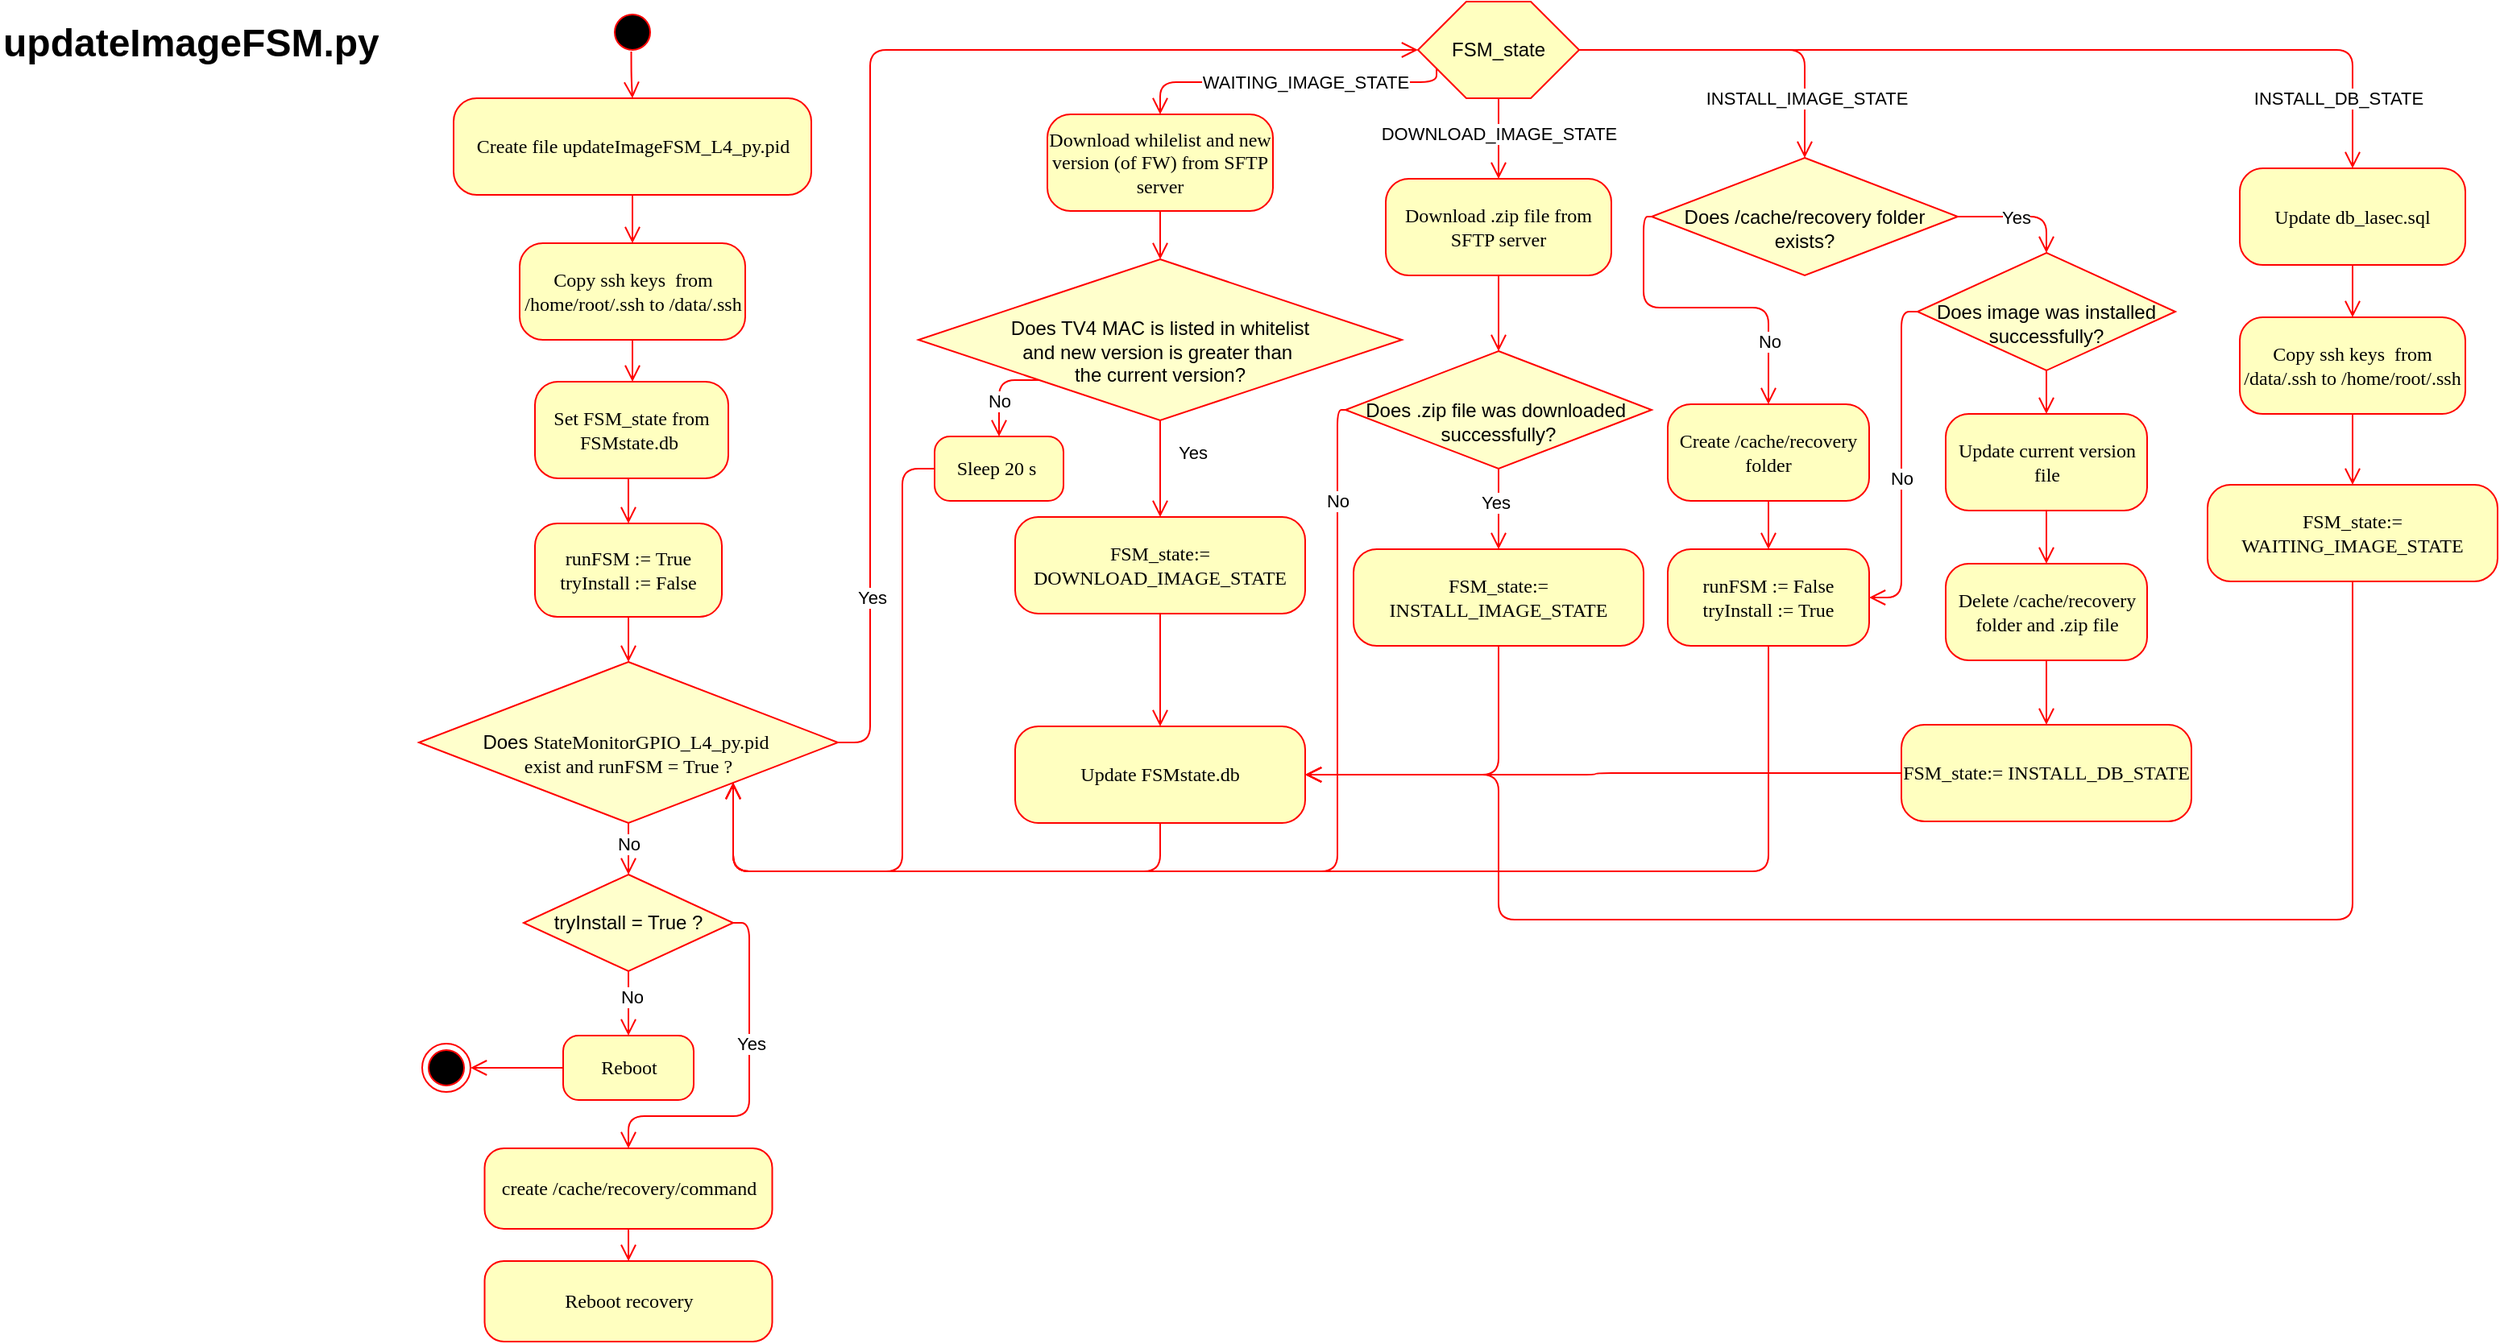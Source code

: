 <mxfile version="24.7.5">
  <diagram name="Page-1" id="58cdce13-f638-feb5-8d6f-7d28b1aa9fa0">
    <mxGraphModel dx="1613" dy="776" grid="1" gridSize="10" guides="1" tooltips="1" connect="1" arrows="1" fold="1" page="1" pageScale="1" pageWidth="1100" pageHeight="850" background="none" math="0" shadow="0">
      <root>
        <mxCell id="0" />
        <mxCell id="1" parent="0" />
        <mxCell id="382b91b5511bd0f7-1" value="" style="ellipse;html=1;shape=startState;fillColor=#000000;strokeColor=#ff0000;rounded=1;shadow=0;comic=0;labelBackgroundColor=none;fontFamily=Verdana;fontSize=12;fontColor=#000000;align=center;direction=south;" parent="1" vertex="1">
          <mxGeometry x="587.5" y="4" width="30" height="30" as="geometry" />
        </mxCell>
        <mxCell id="382b91b5511bd0f7-6" value="Set FSM_state from FSMstate.db&amp;nbsp;" style="rounded=1;whiteSpace=wrap;html=1;arcSize=24;fillColor=#ffffc0;strokeColor=#FF0000;shadow=0;comic=0;labelBackgroundColor=none;fontFamily=Verdana;fontSize=12;fontColor=#000000;align=center;" parent="1" vertex="1">
          <mxGeometry x="542" y="236" width="120" height="60" as="geometry" />
        </mxCell>
        <mxCell id="-b5_aeEiTCpsvocbng9k-2" value="Create file updateImageFSM_L4_py.pid" style="rounded=1;whiteSpace=wrap;html=1;arcSize=24;fillColor=#ffffc0;strokeColor=#ff0000;shadow=0;comic=0;labelBackgroundColor=none;fontFamily=Verdana;fontSize=12;fontColor=#000000;align=center;" parent="1" vertex="1">
          <mxGeometry x="491.5" y="60" width="222" height="60" as="geometry" />
        </mxCell>
        <mxCell id="-b5_aeEiTCpsvocbng9k-25" value="&lt;h1 style=&quot;margin-top: 0px;&quot;&gt;updateImageFSM.py&lt;/h1&gt;" style="text;html=1;whiteSpace=wrap;overflow=hidden;rounded=0;" parent="1" vertex="1">
          <mxGeometry x="210" y="5" width="320" height="50" as="geometry" />
        </mxCell>
        <mxCell id="FOoScroTNqUPBx7kzsJf-8" style="edgeStyle=orthogonalEdgeStyle;html=1;labelBackgroundColor=none;endArrow=open;endSize=8;strokeColor=#ff0000;fontFamily=Verdana;fontSize=12;align=left;exitX=0.902;exitY=0.525;exitDx=0;exitDy=0;entryX=0.5;entryY=0;entryDx=0;entryDy=0;exitPerimeter=0;" parent="1" source="382b91b5511bd0f7-1" target="-b5_aeEiTCpsvocbng9k-2" edge="1">
          <mxGeometry relative="1" as="geometry">
            <mxPoint x="600.39" y="80" as="sourcePoint" />
            <mxPoint x="600.39" y="118" as="targetPoint" />
          </mxGeometry>
        </mxCell>
        <mxCell id="FOoScroTNqUPBx7kzsJf-9" style="edgeStyle=orthogonalEdgeStyle;html=1;labelBackgroundColor=none;endArrow=open;endSize=8;strokeColor=#ff0000;fontFamily=Verdana;fontSize=12;align=left;exitX=0.5;exitY=1;exitDx=0;exitDy=0;entryX=0.5;entryY=0;entryDx=0;entryDy=0;" parent="1" source="-b5_aeEiTCpsvocbng9k-2" target="k05W9ixqoanyG6ng3Q2M-1" edge="1">
          <mxGeometry relative="1" as="geometry">
            <mxPoint x="667.5" y="207" as="sourcePoint" />
            <mxPoint x="667.5" y="245" as="targetPoint" />
          </mxGeometry>
        </mxCell>
        <mxCell id="FOoScroTNqUPBx7kzsJf-10" value="runFSM := True&lt;div&gt;tryInstall := False&lt;/div&gt;" style="rounded=1;whiteSpace=wrap;html=1;arcSize=24;fillColor=#ffffc0;strokeColor=#FF0000;shadow=0;comic=0;labelBackgroundColor=none;fontFamily=Verdana;fontSize=12;fontColor=#000000;align=center;" parent="1" vertex="1">
          <mxGeometry x="542" y="324" width="116" height="58" as="geometry" />
        </mxCell>
        <mxCell id="FOoScroTNqUPBx7kzsJf-12" style="edgeStyle=orthogonalEdgeStyle;html=1;labelBackgroundColor=none;endArrow=open;endSize=8;strokeColor=#ff0000;fontFamily=Verdana;fontSize=12;align=left;exitX=0.483;exitY=0.996;exitDx=0;exitDy=0;entryX=0.5;entryY=0;entryDx=0;entryDy=0;exitPerimeter=0;" parent="1" source="382b91b5511bd0f7-6" target="FOoScroTNqUPBx7kzsJf-10" edge="1">
          <mxGeometry relative="1" as="geometry">
            <mxPoint x="599.86" y="290" as="sourcePoint" />
            <mxPoint x="599.86" y="330" as="targetPoint" />
          </mxGeometry>
        </mxCell>
        <mxCell id="FOoScroTNqUPBx7kzsJf-13" style="edgeStyle=orthogonalEdgeStyle;html=1;labelBackgroundColor=none;endArrow=open;endSize=8;strokeColor=#ff0000;fontFamily=Verdana;fontSize=12;align=left;exitX=0.5;exitY=1;exitDx=0;exitDy=0;entryX=0.5;entryY=0;entryDx=0;entryDy=0;" parent="1" source="FOoScroTNqUPBx7kzsJf-10" target="xVoSL4J0iVpVSj-Oj8Kf-3" edge="1">
          <mxGeometry relative="1" as="geometry">
            <mxPoint x="599" y="400" as="sourcePoint" />
            <mxPoint x="600" y="430" as="targetPoint" />
          </mxGeometry>
        </mxCell>
        <mxCell id="xVoSL4J0iVpVSj-Oj8Kf-3" value="&lt;div&gt;&lt;br&gt;&lt;/div&gt;Does&amp;nbsp;&lt;span style=&quot;font-family: Verdana;&quot;&gt;StateMonitorGPIO_L4_py.pid&lt;/span&gt;&lt;span style=&quot;font-family: Verdana;&quot;&gt;&amp;nbsp;&lt;/span&gt;&lt;div&gt;&lt;span style=&quot;font-family: Verdana;&quot;&gt;exist and runFSM = True ?&lt;/span&gt;&lt;/div&gt;" style="rhombus;whiteSpace=wrap;html=1;fillColor=#FFFFCC;strokeColor=#FF0000;" parent="1" vertex="1">
          <mxGeometry x="470" y="410" width="260" height="100" as="geometry" />
        </mxCell>
        <mxCell id="xVoSL4J0iVpVSj-Oj8Kf-5" style="edgeStyle=orthogonalEdgeStyle;html=1;labelBackgroundColor=none;endArrow=open;endSize=8;strokeColor=#ff0000;fontFamily=Verdana;fontSize=12;align=left;exitX=0.5;exitY=1;exitDx=0;exitDy=0;entryX=0.5;entryY=0;entryDx=0;entryDy=0;" parent="1" source="xVoSL4J0iVpVSj-Oj8Kf-3" target="xVoSL4J0iVpVSj-Oj8Kf-7" edge="1">
          <mxGeometry relative="1" as="geometry">
            <mxPoint x="599.58" y="560" as="sourcePoint" />
            <mxPoint x="600" y="590" as="targetPoint" />
          </mxGeometry>
        </mxCell>
        <mxCell id="xVoSL4J0iVpVSj-Oj8Kf-6" value="No" style="edgeLabel;html=1;align=center;verticalAlign=middle;resizable=0;points=[];" parent="xVoSL4J0iVpVSj-Oj8Kf-5" vertex="1" connectable="0">
          <mxGeometry x="-0.211" y="2" relative="1" as="geometry">
            <mxPoint x="-2" as="offset" />
          </mxGeometry>
        </mxCell>
        <mxCell id="xVoSL4J0iVpVSj-Oj8Kf-7" value="tryInstall = True ?" style="rhombus;whiteSpace=wrap;html=1;fillColor=#FFFFCC;strokeColor=#FF0000;" parent="1" vertex="1">
          <mxGeometry x="535" y="542" width="130" height="60" as="geometry" />
        </mxCell>
        <mxCell id="xVoSL4J0iVpVSj-Oj8Kf-8" style="edgeStyle=orthogonalEdgeStyle;html=1;labelBackgroundColor=none;endArrow=open;endSize=8;strokeColor=#ff0000;fontFamily=Verdana;fontSize=12;align=left;exitX=0.5;exitY=1;exitDx=0;exitDy=0;entryX=0.5;entryY=0;entryDx=0;entryDy=0;" parent="1" source="xVoSL4J0iVpVSj-Oj8Kf-7" target="xVoSL4J0iVpVSj-Oj8Kf-10" edge="1">
          <mxGeometry relative="1" as="geometry">
            <mxPoint x="599.66" y="622" as="sourcePoint" />
            <mxPoint x="600" y="642" as="targetPoint" />
          </mxGeometry>
        </mxCell>
        <mxCell id="xVoSL4J0iVpVSj-Oj8Kf-9" value="No" style="edgeLabel;html=1;align=center;verticalAlign=middle;resizable=0;points=[];" parent="xVoSL4J0iVpVSj-Oj8Kf-8" vertex="1" connectable="0">
          <mxGeometry x="-0.211" y="2" relative="1" as="geometry">
            <mxPoint as="offset" />
          </mxGeometry>
        </mxCell>
        <mxCell id="xVoSL4J0iVpVSj-Oj8Kf-10" value="Reboot" style="rounded=1;whiteSpace=wrap;html=1;arcSize=24;fillColor=#ffffc0;strokeColor=#FF0000;shadow=0;comic=0;labelBackgroundColor=none;fontFamily=Verdana;fontSize=12;fontColor=#000000;align=center;" parent="1" vertex="1">
          <mxGeometry x="559.5" y="642" width="81" height="40" as="geometry" />
        </mxCell>
        <mxCell id="xVoSL4J0iVpVSj-Oj8Kf-11" value="" style="ellipse;html=1;shape=endState;fillColor=#000000;strokeColor=#ff0000;rounded=1;shadow=0;comic=0;labelBackgroundColor=none;fontFamily=Verdana;fontSize=12;fontColor=#000000;align=center;" parent="1" vertex="1">
          <mxGeometry x="472" y="647" width="30" height="30" as="geometry" />
        </mxCell>
        <mxCell id="xVoSL4J0iVpVSj-Oj8Kf-13" style="edgeStyle=orthogonalEdgeStyle;html=1;labelBackgroundColor=none;endArrow=open;endSize=8;strokeColor=#ff0000;fontFamily=Verdana;fontSize=12;align=left;exitX=0;exitY=0.5;exitDx=0;exitDy=0;entryX=1;entryY=0.5;entryDx=0;entryDy=0;" parent="1" source="xVoSL4J0iVpVSj-Oj8Kf-10" target="xVoSL4J0iVpVSj-Oj8Kf-11" edge="1">
          <mxGeometry relative="1" as="geometry">
            <mxPoint x="630" y="632" as="sourcePoint" />
            <mxPoint x="630" y="672" as="targetPoint" />
          </mxGeometry>
        </mxCell>
        <mxCell id="xVoSL4J0iVpVSj-Oj8Kf-15" value="create /cache/recovery/command" style="rounded=1;whiteSpace=wrap;html=1;arcSize=24;fillColor=#ffffc0;strokeColor=#FF0000;shadow=0;comic=0;labelBackgroundColor=none;fontFamily=Verdana;fontSize=12;fontColor=#000000;align=center;" parent="1" vertex="1">
          <mxGeometry x="510.75" y="712" width="178.5" height="50" as="geometry" />
        </mxCell>
        <mxCell id="xVoSL4J0iVpVSj-Oj8Kf-16" value="Reboot recovery" style="rounded=1;whiteSpace=wrap;html=1;arcSize=24;fillColor=#ffffc0;strokeColor=#FF0000;shadow=0;comic=0;labelBackgroundColor=none;fontFamily=Verdana;fontSize=12;fontColor=#000000;align=center;" parent="1" vertex="1">
          <mxGeometry x="510.75" y="782" width="178.5" height="50" as="geometry" />
        </mxCell>
        <mxCell id="xVoSL4J0iVpVSj-Oj8Kf-17" style="edgeStyle=orthogonalEdgeStyle;html=1;labelBackgroundColor=none;endArrow=open;endSize=8;strokeColor=#ff0000;fontFamily=Verdana;fontSize=12;align=left;exitX=1;exitY=0.5;exitDx=0;exitDy=0;entryX=0.5;entryY=0;entryDx=0;entryDy=0;" parent="1" source="xVoSL4J0iVpVSj-Oj8Kf-7" target="xVoSL4J0iVpVSj-Oj8Kf-15" edge="1">
          <mxGeometry relative="1" as="geometry">
            <mxPoint x="700" y="602" as="sourcePoint" />
            <mxPoint x="700" y="642" as="targetPoint" />
            <Array as="points">
              <mxPoint x="675" y="572" />
              <mxPoint x="675" y="692" />
              <mxPoint x="600" y="692" />
              <mxPoint x="600" y="712" />
            </Array>
          </mxGeometry>
        </mxCell>
        <mxCell id="xVoSL4J0iVpVSj-Oj8Kf-19" value="Yes" style="edgeLabel;html=1;align=center;verticalAlign=middle;resizable=0;points=[];" parent="xVoSL4J0iVpVSj-Oj8Kf-17" vertex="1" connectable="0">
          <mxGeometry x="0.288" y="1" relative="1" as="geometry">
            <mxPoint x="16" y="-46" as="offset" />
          </mxGeometry>
        </mxCell>
        <mxCell id="xVoSL4J0iVpVSj-Oj8Kf-20" style="edgeStyle=orthogonalEdgeStyle;html=1;labelBackgroundColor=none;endArrow=open;endSize=8;strokeColor=#ff0000;fontFamily=Verdana;fontSize=12;align=left;exitX=0.5;exitY=1;exitDx=0;exitDy=0;" parent="1" source="xVoSL4J0iVpVSj-Oj8Kf-15" target="xVoSL4J0iVpVSj-Oj8Kf-16" edge="1">
          <mxGeometry relative="1" as="geometry">
            <mxPoint x="790" y="622" as="sourcePoint" />
            <mxPoint x="790" y="662" as="targetPoint" />
          </mxGeometry>
        </mxCell>
        <mxCell id="xVoSL4J0iVpVSj-Oj8Kf-24" style="edgeStyle=orthogonalEdgeStyle;html=1;labelBackgroundColor=none;endArrow=open;endSize=8;strokeColor=#ff0000;fontFamily=Verdana;fontSize=12;align=left;exitX=1;exitY=0.5;exitDx=0;exitDy=0;entryX=0;entryY=0.5;entryDx=0;entryDy=0;" parent="1" source="xVoSL4J0iVpVSj-Oj8Kf-3" target="xVoSL4J0iVpVSj-Oj8Kf-22" edge="1">
          <mxGeometry relative="1" as="geometry">
            <mxPoint x="930" y="360" as="sourcePoint" />
            <mxPoint x="930" y="400" as="targetPoint" />
            <Array as="points">
              <mxPoint x="750" y="460" />
              <mxPoint x="750" y="30" />
            </Array>
          </mxGeometry>
        </mxCell>
        <mxCell id="xVoSL4J0iVpVSj-Oj8Kf-25" value="Yes" style="edgeLabel;html=1;align=center;verticalAlign=middle;resizable=0;points=[];" parent="xVoSL4J0iVpVSj-Oj8Kf-24" vertex="1" connectable="0">
          <mxGeometry x="-0.724" y="-1" relative="1" as="geometry">
            <mxPoint y="-1" as="offset" />
          </mxGeometry>
        </mxCell>
        <mxCell id="xVoSL4J0iVpVSj-Oj8Kf-27" value="" style="group" parent="1" vertex="1" connectable="0">
          <mxGeometry x="1090" width="100" height="60" as="geometry" />
        </mxCell>
        <mxCell id="xVoSL4J0iVpVSj-Oj8Kf-22" value="" style="verticalLabelPosition=bottom;verticalAlign=top;html=1;shape=hexagon;perimeter=hexagonPerimeter2;arcSize=6;size=0.3;fillColor=#FFFFC0;strokeColor=#FF0000;" parent="xVoSL4J0iVpVSj-Oj8Kf-27" vertex="1">
          <mxGeometry width="100" height="60" as="geometry" />
        </mxCell>
        <mxCell id="xVoSL4J0iVpVSj-Oj8Kf-26" value="FSM_state" style="text;html=1;align=center;verticalAlign=middle;whiteSpace=wrap;rounded=0;" parent="xVoSL4J0iVpVSj-Oj8Kf-27" vertex="1">
          <mxGeometry x="20" y="15" width="60" height="30" as="geometry" />
        </mxCell>
        <mxCell id="xVoSL4J0iVpVSj-Oj8Kf-28" value="&lt;div&gt;&lt;br&gt;&lt;/div&gt;&lt;div&gt;Does TV4 MAC is listed in whitelist&lt;/div&gt;&lt;div&gt;and new version is greater than&amp;nbsp;&lt;/div&gt;&lt;div&gt;the current version?&lt;/div&gt;" style="rhombus;whiteSpace=wrap;html=1;fillColor=#FFFFCC;strokeColor=#FF0000;" parent="1" vertex="1">
          <mxGeometry x="780" y="160" width="300" height="100" as="geometry" />
        </mxCell>
        <mxCell id="xVoSL4J0iVpVSj-Oj8Kf-29" value="Download whilelist and new version (of FW) from SFTP server" style="rounded=1;whiteSpace=wrap;html=1;arcSize=24;fillColor=#ffffc0;strokeColor=#FF0000;shadow=0;comic=0;labelBackgroundColor=none;fontFamily=Verdana;fontSize=12;fontColor=#000000;align=center;" parent="1" vertex="1">
          <mxGeometry x="860" y="70" width="140" height="60" as="geometry" />
        </mxCell>
        <mxCell id="xVoSL4J0iVpVSj-Oj8Kf-30" style="edgeStyle=orthogonalEdgeStyle;html=1;labelBackgroundColor=none;endArrow=open;endSize=8;strokeColor=#ff0000;fontFamily=Verdana;fontSize=12;align=left;exitX=0;exitY=0.75;exitDx=0;exitDy=0;entryX=0.5;entryY=0;entryDx=0;entryDy=0;" parent="1" source="xVoSL4J0iVpVSj-Oj8Kf-22" target="xVoSL4J0iVpVSj-Oj8Kf-29" edge="1">
          <mxGeometry relative="1" as="geometry">
            <mxPoint x="1160" y="500" as="sourcePoint" />
            <mxPoint x="1520" y="70" as="targetPoint" />
            <Array as="points">
              <mxPoint x="1102" y="50" />
              <mxPoint x="930" y="50" />
            </Array>
          </mxGeometry>
        </mxCell>
        <mxCell id="xVoSL4J0iVpVSj-Oj8Kf-31" value="WAITING_IMAGE_STATE" style="edgeLabel;html=1;align=center;verticalAlign=middle;resizable=0;points=[];" parent="xVoSL4J0iVpVSj-Oj8Kf-30" vertex="1" connectable="0">
          <mxGeometry x="-0.724" y="-1" relative="1" as="geometry">
            <mxPoint x="-63" y="1" as="offset" />
          </mxGeometry>
        </mxCell>
        <mxCell id="xVoSL4J0iVpVSj-Oj8Kf-32" style="edgeStyle=orthogonalEdgeStyle;html=1;labelBackgroundColor=none;endArrow=open;endSize=8;strokeColor=#ff0000;fontFamily=Verdana;fontSize=12;align=left;exitX=0.5;exitY=1;exitDx=0;exitDy=0;entryX=0.5;entryY=0;entryDx=0;entryDy=0;" parent="1" source="xVoSL4J0iVpVSj-Oj8Kf-29" target="xVoSL4J0iVpVSj-Oj8Kf-28" edge="1">
          <mxGeometry relative="1" as="geometry">
            <mxPoint x="1226" y="300" as="sourcePoint" />
            <mxPoint x="1054" y="328" as="targetPoint" />
            <Array as="points">
              <mxPoint x="930" y="140" />
              <mxPoint x="930" y="140" />
            </Array>
          </mxGeometry>
        </mxCell>
        <mxCell id="xVoSL4J0iVpVSj-Oj8Kf-34" value="Sleep 20 s&amp;nbsp;" style="rounded=1;whiteSpace=wrap;html=1;arcSize=24;fillColor=#ffffc0;strokeColor=#FF0000;shadow=0;comic=0;labelBackgroundColor=none;fontFamily=Verdana;fontSize=12;fontColor=#000000;align=center;" parent="1" vertex="1">
          <mxGeometry x="790" y="270" width="80" height="40" as="geometry" />
        </mxCell>
        <mxCell id="xVoSL4J0iVpVSj-Oj8Kf-35" style="edgeStyle=orthogonalEdgeStyle;html=1;labelBackgroundColor=none;endArrow=open;endSize=8;strokeColor=#ff0000;fontFamily=Verdana;fontSize=12;align=left;exitX=0;exitY=1;exitDx=0;exitDy=0;entryX=0.5;entryY=0;entryDx=0;entryDy=0;" parent="1" source="xVoSL4J0iVpVSj-Oj8Kf-28" target="xVoSL4J0iVpVSj-Oj8Kf-34" edge="1">
          <mxGeometry relative="1" as="geometry">
            <mxPoint x="1040" y="160" as="sourcePoint" />
            <mxPoint x="1040" y="190" as="targetPoint" />
            <Array as="points">
              <mxPoint x="830" y="235" />
            </Array>
          </mxGeometry>
        </mxCell>
        <mxCell id="xVoSL4J0iVpVSj-Oj8Kf-36" value="No" style="edgeLabel;html=1;align=center;verticalAlign=middle;resizable=0;points=[];" parent="xVoSL4J0iVpVSj-Oj8Kf-35" vertex="1" connectable="0">
          <mxGeometry x="0.094" y="2" relative="1" as="geometry">
            <mxPoint x="-2" y="5" as="offset" />
          </mxGeometry>
        </mxCell>
        <mxCell id="xVoSL4J0iVpVSj-Oj8Kf-38" style="edgeStyle=orthogonalEdgeStyle;html=1;labelBackgroundColor=none;endArrow=open;endSize=8;strokeColor=#ff0000;fontFamily=Verdana;fontSize=12;align=left;exitX=0;exitY=0.5;exitDx=0;exitDy=0;entryX=1;entryY=1;entryDx=0;entryDy=0;" parent="1" source="xVoSL4J0iVpVSj-Oj8Kf-34" target="xVoSL4J0iVpVSj-Oj8Kf-3" edge="1">
          <mxGeometry relative="1" as="geometry">
            <mxPoint x="890" y="350" as="sourcePoint" />
            <mxPoint x="890" y="385" as="targetPoint" />
            <Array as="points">
              <mxPoint x="770" y="290" />
              <mxPoint x="770" y="540" />
              <mxPoint x="665" y="540" />
            </Array>
          </mxGeometry>
        </mxCell>
        <mxCell id="xVoSL4J0iVpVSj-Oj8Kf-39" value="FSM_state:= DOWNLOAD_IMAGE_STATE" style="rounded=1;whiteSpace=wrap;html=1;arcSize=24;fillColor=#ffffc0;strokeColor=#FF0000;shadow=0;comic=0;labelBackgroundColor=none;fontFamily=Verdana;fontSize=12;fontColor=#000000;align=center;" parent="1" vertex="1">
          <mxGeometry x="840" y="320" width="180" height="60" as="geometry" />
        </mxCell>
        <mxCell id="xVoSL4J0iVpVSj-Oj8Kf-40" style="edgeStyle=orthogonalEdgeStyle;html=1;labelBackgroundColor=none;endArrow=open;endSize=8;strokeColor=#ff0000;fontFamily=Verdana;fontSize=12;align=left;exitX=0.5;exitY=1;exitDx=0;exitDy=0;entryX=0.5;entryY=0;entryDx=0;entryDy=0;" parent="1" source="xVoSL4J0iVpVSj-Oj8Kf-28" target="xVoSL4J0iVpVSj-Oj8Kf-39" edge="1">
          <mxGeometry relative="1" as="geometry">
            <mxPoint x="929.58" y="270" as="sourcePoint" />
            <mxPoint x="929.58" y="300" as="targetPoint" />
            <Array as="points" />
          </mxGeometry>
        </mxCell>
        <mxCell id="11z5Jsatamx_tudDPMnD-1" value="Yes" style="edgeLabel;html=1;align=center;verticalAlign=middle;resizable=0;points=[];" parent="xVoSL4J0iVpVSj-Oj8Kf-40" vertex="1" connectable="0">
          <mxGeometry x="-0.167" y="-1" relative="1" as="geometry">
            <mxPoint x="21" y="-5" as="offset" />
          </mxGeometry>
        </mxCell>
        <mxCell id="xVoSL4J0iVpVSj-Oj8Kf-41" value="Update FSMstate.db" style="rounded=1;whiteSpace=wrap;html=1;arcSize=24;fillColor=#ffffc0;strokeColor=#FF0000;shadow=0;comic=0;labelBackgroundColor=none;fontFamily=Verdana;fontSize=12;fontColor=#000000;align=center;" parent="1" vertex="1">
          <mxGeometry x="840" y="450" width="180" height="60" as="geometry" />
        </mxCell>
        <mxCell id="xVoSL4J0iVpVSj-Oj8Kf-42" style="edgeStyle=orthogonalEdgeStyle;html=1;labelBackgroundColor=none;endArrow=open;endSize=8;strokeColor=#ff0000;fontFamily=Verdana;fontSize=12;align=left;exitX=0.5;exitY=1;exitDx=0;exitDy=0;entryX=0.5;entryY=0;entryDx=0;entryDy=0;" parent="1" source="xVoSL4J0iVpVSj-Oj8Kf-39" target="xVoSL4J0iVpVSj-Oj8Kf-41" edge="1">
          <mxGeometry relative="1" as="geometry">
            <mxPoint x="1020" y="360" as="sourcePoint" />
            <mxPoint x="1020" y="420" as="targetPoint" />
            <Array as="points" />
          </mxGeometry>
        </mxCell>
        <mxCell id="xVoSL4J0iVpVSj-Oj8Kf-44" style="edgeStyle=orthogonalEdgeStyle;html=1;labelBackgroundColor=none;endArrow=open;endSize=8;strokeColor=#ff0000;fontFamily=Verdana;fontSize=12;align=left;exitX=0.5;exitY=1;exitDx=0;exitDy=0;entryX=1;entryY=1;entryDx=0;entryDy=0;" parent="1" source="xVoSL4J0iVpVSj-Oj8Kf-41" target="xVoSL4J0iVpVSj-Oj8Kf-3" edge="1">
          <mxGeometry relative="1" as="geometry">
            <mxPoint x="1045" y="490" as="sourcePoint" />
            <mxPoint x="920" y="685" as="targetPoint" />
            <Array as="points">
              <mxPoint x="930" y="540" />
              <mxPoint x="665" y="540" />
            </Array>
          </mxGeometry>
        </mxCell>
        <mxCell id="xVoSL4J0iVpVSj-Oj8Kf-45" value="Download .zip file from SFTP server" style="rounded=1;whiteSpace=wrap;html=1;arcSize=24;fillColor=#ffffc0;strokeColor=#FF0000;shadow=0;comic=0;labelBackgroundColor=none;fontFamily=Verdana;fontSize=12;fontColor=#000000;align=center;" parent="1" vertex="1">
          <mxGeometry x="1070" y="110" width="140" height="60" as="geometry" />
        </mxCell>
        <mxCell id="xVoSL4J0iVpVSj-Oj8Kf-46" style="edgeStyle=orthogonalEdgeStyle;html=1;labelBackgroundColor=none;endArrow=open;endSize=8;strokeColor=#ff0000;fontFamily=Verdana;fontSize=12;align=left;exitX=0.5;exitY=1;exitDx=0;exitDy=0;entryX=0.5;entryY=0;entryDx=0;entryDy=0;" parent="1" source="xVoSL4J0iVpVSj-Oj8Kf-22" target="xVoSL4J0iVpVSj-Oj8Kf-45" edge="1">
          <mxGeometry relative="1" as="geometry">
            <mxPoint x="1070" y="150" as="sourcePoint" />
            <mxPoint x="1070" y="180" as="targetPoint" />
            <Array as="points">
              <mxPoint x="1140" y="70" />
              <mxPoint x="1140" y="70" />
            </Array>
          </mxGeometry>
        </mxCell>
        <mxCell id="xVoSL4J0iVpVSj-Oj8Kf-51" value="&lt;span style=&quot;color: rgba(0, 0, 0, 0); font-family: monospace; font-size: 0px; text-align: start; background-color: rgb(236, 236, 236);&quot;&gt;%3CmxGraphModel%3E%3Croot%3E%3CmxCell%20id%3D%220%22%2F%3E%3CmxCell%20id%3D%221%22%20parent%3D%220%22%2F%3E%3CmxCell%20id%3D%222%22%20value%3D%22WAITING_IMAGE_STATE%22%20style%3D%22edgeLabel%3Bhtml%3D1%3Balign%3Dcenter%3BverticalAlign%3Dmiddle%3Bresizable%3D0%3Bpoints%3D%5B%5D%3B%22%20vertex%3D%221%22%20connectable%3D%220%22%20parent%3D%221%22%3E%3CmxGeometry%20x%3D%22578.962%22%20y%3D%2250%22%20as%3D%22geometry%22%2F%3E%3C%2FmxCell%3E%3C%2Froot%3E%3C%2FmxGraphModel%3E&lt;/span&gt;" style="edgeLabel;html=1;align=center;verticalAlign=middle;resizable=0;points=[];" parent="xVoSL4J0iVpVSj-Oj8Kf-46" vertex="1" connectable="0">
          <mxGeometry x="-0.236" y="2" relative="1" as="geometry">
            <mxPoint as="offset" />
          </mxGeometry>
        </mxCell>
        <mxCell id="xVoSL4J0iVpVSj-Oj8Kf-52" value="DOWNLOAD_IMAGE_STATE" style="edgeLabel;html=1;align=center;verticalAlign=middle;resizable=0;points=[];" parent="xVoSL4J0iVpVSj-Oj8Kf-46" vertex="1" connectable="0">
          <mxGeometry x="-0.116" relative="1" as="geometry">
            <mxPoint as="offset" />
          </mxGeometry>
        </mxCell>
        <mxCell id="xVoSL4J0iVpVSj-Oj8Kf-47" value="FSM_state:= INSTALL_IMAGE_STATE" style="rounded=1;whiteSpace=wrap;html=1;arcSize=24;fillColor=#ffffc0;strokeColor=#FF0000;shadow=0;comic=0;labelBackgroundColor=none;fontFamily=Verdana;fontSize=12;fontColor=#000000;align=center;" parent="1" vertex="1">
          <mxGeometry x="1050" y="340" width="180" height="60" as="geometry" />
        </mxCell>
        <mxCell id="xVoSL4J0iVpVSj-Oj8Kf-48" value="&lt;div&gt;&lt;br&gt;&lt;/div&gt;&lt;div&gt;Does .zip file was downloaded&amp;nbsp;&lt;/div&gt;&lt;div&gt;successfully&lt;span style=&quot;background-color: transparent; color: light-dark(rgb(0, 0, 0), rgb(255, 255, 255));&quot;&gt;?&lt;/span&gt;&lt;/div&gt;" style="rhombus;whiteSpace=wrap;html=1;fillColor=#FFFFCC;strokeColor=#FF0000;" parent="1" vertex="1">
          <mxGeometry x="1045" y="217" width="190" height="73" as="geometry" />
        </mxCell>
        <mxCell id="xVoSL4J0iVpVSj-Oj8Kf-49" style="edgeStyle=orthogonalEdgeStyle;html=1;labelBackgroundColor=none;endArrow=open;endSize=8;strokeColor=#ff0000;fontFamily=Verdana;fontSize=12;align=left;entryX=0.5;entryY=0;entryDx=0;entryDy=0;exitX=0.5;exitY=1;exitDx=0;exitDy=0;" parent="1" source="xVoSL4J0iVpVSj-Oj8Kf-45" target="xVoSL4J0iVpVSj-Oj8Kf-48" edge="1">
          <mxGeometry relative="1" as="geometry">
            <mxPoint x="1270" y="170" as="sourcePoint" />
            <mxPoint x="1360" y="180" as="targetPoint" />
            <Array as="points">
              <mxPoint x="1140" y="200" />
              <mxPoint x="1140" y="200" />
            </Array>
          </mxGeometry>
        </mxCell>
        <mxCell id="xVoSL4J0iVpVSj-Oj8Kf-54" style="edgeStyle=orthogonalEdgeStyle;html=1;labelBackgroundColor=none;endArrow=open;endSize=8;strokeColor=#ff0000;fontFamily=Verdana;fontSize=12;align=left;entryX=0.5;entryY=0;entryDx=0;entryDy=0;exitX=0.5;exitY=1;exitDx=0;exitDy=0;" parent="1" source="xVoSL4J0iVpVSj-Oj8Kf-48" target="xVoSL4J0iVpVSj-Oj8Kf-47" edge="1">
          <mxGeometry relative="1" as="geometry">
            <mxPoint x="1139.71" y="310" as="sourcePoint" />
            <mxPoint x="1139.71" y="357" as="targetPoint" />
            <Array as="points" />
          </mxGeometry>
        </mxCell>
        <mxCell id="xVoSL4J0iVpVSj-Oj8Kf-55" value="Yes" style="edgeLabel;html=1;align=center;verticalAlign=middle;resizable=0;points=[];" parent="xVoSL4J0iVpVSj-Oj8Kf-54" vertex="1" connectable="0">
          <mxGeometry x="-0.159" y="-2" relative="1" as="geometry">
            <mxPoint as="offset" />
          </mxGeometry>
        </mxCell>
        <mxCell id="xVoSL4J0iVpVSj-Oj8Kf-56" style="edgeStyle=orthogonalEdgeStyle;html=1;labelBackgroundColor=none;endArrow=open;endSize=8;strokeColor=#ff0000;fontFamily=Verdana;fontSize=12;align=left;exitX=0;exitY=0.5;exitDx=0;exitDy=0;entryX=1;entryY=1;entryDx=0;entryDy=0;" parent="1" source="xVoSL4J0iVpVSj-Oj8Kf-48" target="xVoSL4J0iVpVSj-Oj8Kf-3" edge="1">
          <mxGeometry relative="1" as="geometry">
            <mxPoint x="1115" y="360" as="sourcePoint" />
            <mxPoint x="990" y="555" as="targetPoint" />
            <Array as="points">
              <mxPoint x="1040" y="254" />
              <mxPoint x="1040" y="540" />
              <mxPoint x="665" y="540" />
            </Array>
          </mxGeometry>
        </mxCell>
        <mxCell id="xVoSL4J0iVpVSj-Oj8Kf-58" value="No" style="edgeLabel;html=1;align=center;verticalAlign=middle;resizable=0;points=[];" parent="xVoSL4J0iVpVSj-Oj8Kf-56" vertex="1" connectable="0">
          <mxGeometry x="-0.795" y="-4" relative="1" as="geometry">
            <mxPoint x="4" y="-13" as="offset" />
          </mxGeometry>
        </mxCell>
        <mxCell id="xVoSL4J0iVpVSj-Oj8Kf-59" value="&lt;div&gt;&lt;br&gt;&lt;/div&gt;&lt;div&gt;Does /cache/recovery folder exists?&lt;/div&gt;" style="rhombus;whiteSpace=wrap;html=1;fillColor=#FFFFCC;strokeColor=#FF0000;" parent="1" vertex="1">
          <mxGeometry x="1235" y="97" width="190" height="73" as="geometry" />
        </mxCell>
        <mxCell id="xVoSL4J0iVpVSj-Oj8Kf-60" style="edgeStyle=orthogonalEdgeStyle;html=1;labelBackgroundColor=none;endArrow=open;endSize=8;strokeColor=#ff0000;fontFamily=Verdana;fontSize=12;align=left;exitX=1;exitY=0.5;exitDx=0;exitDy=0;entryX=0.5;entryY=0;entryDx=0;entryDy=0;" parent="1" source="xVoSL4J0iVpVSj-Oj8Kf-22" target="xVoSL4J0iVpVSj-Oj8Kf-59" edge="1">
          <mxGeometry relative="1" as="geometry">
            <mxPoint x="1220" y="40" as="sourcePoint" />
            <mxPoint x="1220" y="90" as="targetPoint" />
            <Array as="points">
              <mxPoint x="1330" y="30" />
              <mxPoint x="1330" y="97" />
            </Array>
          </mxGeometry>
        </mxCell>
        <mxCell id="xVoSL4J0iVpVSj-Oj8Kf-61" value="&lt;span style=&quot;color: rgba(0, 0, 0, 0); font-family: monospace; font-size: 0px; text-align: start; background-color: rgb(236, 236, 236);&quot;&gt;%3CmxGraphModel%3E%3Croot%3E%3CmxCell%20id%3D%220%22%2F%3E%3CmxCell%20id%3D%221%22%20parent%3D%220%22%2F%3E%3CmxCell%20id%3D%222%22%20value%3D%22WAITING_IMAGE_STATE%22%20style%3D%22edgeLabel%3Bhtml%3D1%3Balign%3Dcenter%3BverticalAlign%3Dmiddle%3Bresizable%3D0%3Bpoints%3D%5B%5D%3B%22%20vertex%3D%221%22%20connectable%3D%220%22%20parent%3D%221%22%3E%3CmxGeometry%20x%3D%22578.962%22%20y%3D%2250%22%20as%3D%22geometry%22%2F%3E%3C%2FmxCell%3E%3C%2Froot%3E%3C%2FmxGraphModel%3E&lt;/span&gt;" style="edgeLabel;html=1;align=center;verticalAlign=middle;resizable=0;points=[];" parent="xVoSL4J0iVpVSj-Oj8Kf-60" vertex="1" connectable="0">
          <mxGeometry x="-0.236" y="2" relative="1" as="geometry">
            <mxPoint as="offset" />
          </mxGeometry>
        </mxCell>
        <mxCell id="xVoSL4J0iVpVSj-Oj8Kf-62" value="INSTALL_IMAGE_STATE" style="edgeLabel;html=1;align=center;verticalAlign=middle;resizable=0;points=[];" parent="xVoSL4J0iVpVSj-Oj8Kf-60" vertex="1" connectable="0">
          <mxGeometry x="-0.116" relative="1" as="geometry">
            <mxPoint x="49" y="30" as="offset" />
          </mxGeometry>
        </mxCell>
        <mxCell id="xVoSL4J0iVpVSj-Oj8Kf-63" value="Create /cache/recovery folder" style="rounded=1;whiteSpace=wrap;html=1;arcSize=24;fillColor=#ffffc0;strokeColor=#FF0000;shadow=0;comic=0;labelBackgroundColor=none;fontFamily=Verdana;fontSize=12;fontColor=#000000;align=center;" parent="1" vertex="1">
          <mxGeometry x="1245" y="250" width="125" height="60" as="geometry" />
        </mxCell>
        <mxCell id="xVoSL4J0iVpVSj-Oj8Kf-64" value="runFSM := False&lt;div&gt;tryInstall := True&lt;/div&gt;" style="rounded=1;whiteSpace=wrap;html=1;arcSize=24;fillColor=#ffffc0;strokeColor=#FF0000;shadow=0;comic=0;labelBackgroundColor=none;fontFamily=Verdana;fontSize=12;fontColor=#000000;align=center;" parent="1" vertex="1">
          <mxGeometry x="1245" y="340" width="125" height="60" as="geometry" />
        </mxCell>
        <mxCell id="xVoSL4J0iVpVSj-Oj8Kf-65" style="edgeStyle=orthogonalEdgeStyle;html=1;labelBackgroundColor=none;endArrow=open;endSize=8;strokeColor=#ff0000;fontFamily=Verdana;fontSize=12;align=left;entryX=0.5;entryY=0;entryDx=0;entryDy=0;exitX=0;exitY=0.5;exitDx=0;exitDy=0;" parent="1" source="xVoSL4J0iVpVSj-Oj8Kf-59" target="xVoSL4J0iVpVSj-Oj8Kf-63" edge="1">
          <mxGeometry relative="1" as="geometry">
            <mxPoint x="1360" y="200" as="sourcePoint" />
            <mxPoint x="1360" y="247" as="targetPoint" />
            <Array as="points">
              <mxPoint x="1230" y="134" />
              <mxPoint x="1230" y="190" />
              <mxPoint x="1308" y="190" />
            </Array>
          </mxGeometry>
        </mxCell>
        <mxCell id="xVoSL4J0iVpVSj-Oj8Kf-66" value="No" style="edgeLabel;html=1;align=center;verticalAlign=middle;resizable=0;points=[];" parent="xVoSL4J0iVpVSj-Oj8Kf-65" vertex="1" connectable="0">
          <mxGeometry x="-0.443" y="-1" relative="1" as="geometry">
            <mxPoint x="79" y="27" as="offset" />
          </mxGeometry>
        </mxCell>
        <mxCell id="xVoSL4J0iVpVSj-Oj8Kf-67" style="edgeStyle=orthogonalEdgeStyle;html=1;labelBackgroundColor=none;endArrow=open;endSize=8;strokeColor=#ff0000;fontFamily=Verdana;fontSize=12;align=left;entryX=0.5;entryY=0;entryDx=0;entryDy=0;exitX=0.5;exitY=1;exitDx=0;exitDy=0;" parent="1" source="xVoSL4J0iVpVSj-Oj8Kf-63" target="xVoSL4J0iVpVSj-Oj8Kf-64" edge="1">
          <mxGeometry relative="1" as="geometry">
            <mxPoint x="1307.21" y="290" as="sourcePoint" />
            <mxPoint x="1307.21" y="340" as="targetPoint" />
            <Array as="points" />
          </mxGeometry>
        </mxCell>
        <mxCell id="xVoSL4J0iVpVSj-Oj8Kf-69" style="edgeStyle=orthogonalEdgeStyle;html=1;labelBackgroundColor=none;endArrow=open;endSize=8;strokeColor=#ff0000;fontFamily=Verdana;fontSize=12;align=left;exitX=0.5;exitY=1;exitDx=0;exitDy=0;entryX=1;entryY=1;entryDx=0;entryDy=0;" parent="1" source="xVoSL4J0iVpVSj-Oj8Kf-64" target="xVoSL4J0iVpVSj-Oj8Kf-3" edge="1">
          <mxGeometry relative="1" as="geometry">
            <mxPoint x="1765" y="440" as="sourcePoint" />
            <mxPoint x="1090" y="525" as="targetPoint" />
            <Array as="points">
              <mxPoint x="1308" y="540" />
              <mxPoint x="665" y="540" />
            </Array>
          </mxGeometry>
        </mxCell>
        <mxCell id="xVoSL4J0iVpVSj-Oj8Kf-70" value="&lt;div&gt;&lt;span style=&quot;background-color: transparent; color: light-dark(rgb(0, 0, 0), rgb(255, 255, 255));&quot;&gt;&lt;br&gt;&lt;/span&gt;&lt;/div&gt;&lt;div&gt;&lt;span style=&quot;background-color: transparent; color: light-dark(rgb(0, 0, 0), rgb(255, 255, 255));&quot;&gt;Does image was installed successfully?&lt;/span&gt;&lt;/div&gt;" style="rhombus;whiteSpace=wrap;html=1;fillColor=#FFFFCC;strokeColor=#FF0000;" parent="1" vertex="1">
          <mxGeometry x="1400" y="156" width="160" height="73" as="geometry" />
        </mxCell>
        <mxCell id="xVoSL4J0iVpVSj-Oj8Kf-71" style="edgeStyle=orthogonalEdgeStyle;html=1;labelBackgroundColor=none;endArrow=open;endSize=8;strokeColor=#ff0000;fontFamily=Verdana;fontSize=12;align=left;exitX=1;exitY=0.5;exitDx=0;exitDy=0;entryX=0.5;entryY=0;entryDx=0;entryDy=0;" parent="1" source="xVoSL4J0iVpVSj-Oj8Kf-59" target="xVoSL4J0iVpVSj-Oj8Kf-70" edge="1">
          <mxGeometry relative="1" as="geometry">
            <mxPoint x="1515" y="140" as="sourcePoint" />
            <mxPoint x="1588" y="256" as="targetPoint" />
            <Array as="points">
              <mxPoint x="1480" y="134" />
            </Array>
          </mxGeometry>
        </mxCell>
        <mxCell id="xVoSL4J0iVpVSj-Oj8Kf-72" value="Yes" style="edgeLabel;html=1;align=center;verticalAlign=middle;resizable=0;points=[];" parent="xVoSL4J0iVpVSj-Oj8Kf-71" vertex="1" connectable="0">
          <mxGeometry x="-0.443" y="-1" relative="1" as="geometry">
            <mxPoint x="14" y="-1" as="offset" />
          </mxGeometry>
        </mxCell>
        <mxCell id="xVoSL4J0iVpVSj-Oj8Kf-73" style="edgeStyle=orthogonalEdgeStyle;html=1;labelBackgroundColor=none;endArrow=open;endSize=8;strokeColor=#ff0000;fontFamily=Verdana;fontSize=12;align=left;entryX=1;entryY=0.5;entryDx=0;entryDy=0;exitX=0;exitY=0.5;exitDx=0;exitDy=0;" parent="1" source="xVoSL4J0iVpVSj-Oj8Kf-70" target="xVoSL4J0iVpVSj-Oj8Kf-64" edge="1">
          <mxGeometry relative="1" as="geometry">
            <mxPoint x="1395" y="240" as="sourcePoint" />
            <mxPoint x="1468" y="356" as="targetPoint" />
            <Array as="points">
              <mxPoint x="1390" y="193" />
              <mxPoint x="1390" y="370" />
            </Array>
          </mxGeometry>
        </mxCell>
        <mxCell id="xVoSL4J0iVpVSj-Oj8Kf-74" value="No" style="edgeLabel;html=1;align=center;verticalAlign=middle;resizable=0;points=[];" parent="xVoSL4J0iVpVSj-Oj8Kf-73" vertex="1" connectable="0">
          <mxGeometry x="-0.443" y="-1" relative="1" as="geometry">
            <mxPoint x="1" y="55" as="offset" />
          </mxGeometry>
        </mxCell>
        <mxCell id="xVoSL4J0iVpVSj-Oj8Kf-75" value="Update current version file" style="rounded=1;whiteSpace=wrap;html=1;arcSize=24;fillColor=#ffffc0;strokeColor=#FF0000;shadow=0;comic=0;labelBackgroundColor=none;fontFamily=Verdana;fontSize=12;fontColor=#000000;align=center;" parent="1" vertex="1">
          <mxGeometry x="1417.5" y="256" width="125" height="60" as="geometry" />
        </mxCell>
        <mxCell id="xVoSL4J0iVpVSj-Oj8Kf-76" value="Delete /cache/recovery folder and .zip file" style="rounded=1;whiteSpace=wrap;html=1;arcSize=24;fillColor=#ffffc0;strokeColor=#FF0000;shadow=0;comic=0;labelBackgroundColor=none;fontFamily=Verdana;fontSize=12;fontColor=#000000;align=center;" parent="1" vertex="1">
          <mxGeometry x="1417.5" y="349" width="125" height="60" as="geometry" />
        </mxCell>
        <mxCell id="xVoSL4J0iVpVSj-Oj8Kf-78" style="edgeStyle=orthogonalEdgeStyle;html=1;labelBackgroundColor=none;endArrow=open;endSize=8;strokeColor=#ff0000;fontFamily=Verdana;fontSize=12;align=left;exitX=0.5;exitY=1;exitDx=0;exitDy=0;entryX=1;entryY=0.5;entryDx=0;entryDy=0;" parent="1" source="xVoSL4J0iVpVSj-Oj8Kf-47" target="xVoSL4J0iVpVSj-Oj8Kf-41" edge="1">
          <mxGeometry relative="1" as="geometry">
            <mxPoint x="1285" y="520" as="sourcePoint" />
            <mxPoint x="1020" y="535" as="targetPoint" />
            <Array as="points">
              <mxPoint x="1140" y="480" />
            </Array>
          </mxGeometry>
        </mxCell>
        <mxCell id="xVoSL4J0iVpVSj-Oj8Kf-79" value="FSM_state:= INSTALL_DB_STATE" style="rounded=1;whiteSpace=wrap;html=1;arcSize=24;fillColor=#ffffc0;strokeColor=#FF0000;shadow=0;comic=0;labelBackgroundColor=none;fontFamily=Verdana;fontSize=12;fontColor=#000000;align=center;" parent="1" vertex="1">
          <mxGeometry x="1390" y="449" width="180" height="60" as="geometry" />
        </mxCell>
        <mxCell id="xVoSL4J0iVpVSj-Oj8Kf-80" style="edgeStyle=orthogonalEdgeStyle;html=1;labelBackgroundColor=none;endArrow=open;endSize=8;strokeColor=#ff0000;fontFamily=Verdana;fontSize=12;align=left;entryX=0.5;entryY=0;entryDx=0;entryDy=0;exitX=0.5;exitY=1;exitDx=0;exitDy=0;" parent="1" source="xVoSL4J0iVpVSj-Oj8Kf-70" target="xVoSL4J0iVpVSj-Oj8Kf-75" edge="1">
          <mxGeometry relative="1" as="geometry">
            <mxPoint x="1570" y="270" as="sourcePoint" />
            <mxPoint x="1570" y="300" as="targetPoint" />
            <Array as="points" />
          </mxGeometry>
        </mxCell>
        <mxCell id="xVoSL4J0iVpVSj-Oj8Kf-81" style="edgeStyle=orthogonalEdgeStyle;html=1;labelBackgroundColor=none;endArrow=open;endSize=8;strokeColor=#ff0000;fontFamily=Verdana;fontSize=12;align=left;entryX=0.5;entryY=0;entryDx=0;entryDy=0;exitX=0.5;exitY=1;exitDx=0;exitDy=0;" parent="1" source="xVoSL4J0iVpVSj-Oj8Kf-75" target="xVoSL4J0iVpVSj-Oj8Kf-76" edge="1">
          <mxGeometry relative="1" as="geometry">
            <mxPoint x="1540" y="360" as="sourcePoint" />
            <mxPoint x="1600" y="383.5" as="targetPoint" />
            <Array as="points" />
          </mxGeometry>
        </mxCell>
        <mxCell id="xVoSL4J0iVpVSj-Oj8Kf-82" style="edgeStyle=orthogonalEdgeStyle;html=1;labelBackgroundColor=none;endArrow=open;endSize=8;strokeColor=#ff0000;fontFamily=Verdana;fontSize=12;align=left;entryX=0.5;entryY=0;entryDx=0;entryDy=0;exitX=0.5;exitY=1;exitDx=0;exitDy=0;" parent="1" source="xVoSL4J0iVpVSj-Oj8Kf-76" target="xVoSL4J0iVpVSj-Oj8Kf-79" edge="1">
          <mxGeometry relative="1" as="geometry">
            <mxPoint x="1580" y="320" as="sourcePoint" />
            <mxPoint x="1580" y="347" as="targetPoint" />
            <Array as="points" />
          </mxGeometry>
        </mxCell>
        <mxCell id="xVoSL4J0iVpVSj-Oj8Kf-83" style="edgeStyle=orthogonalEdgeStyle;html=1;labelBackgroundColor=none;endArrow=open;endSize=8;strokeColor=#ff0000;fontFamily=Verdana;fontSize=12;align=left;exitX=0;exitY=0.5;exitDx=0;exitDy=0;entryX=1;entryY=0.5;entryDx=0;entryDy=0;" parent="1" source="xVoSL4J0iVpVSj-Oj8Kf-79" target="xVoSL4J0iVpVSj-Oj8Kf-41" edge="1">
          <mxGeometry relative="1" as="geometry">
            <mxPoint x="1400" y="490" as="sourcePoint" />
            <mxPoint x="1280" y="570" as="targetPoint" />
            <Array as="points">
              <mxPoint x="1200" y="480" />
            </Array>
          </mxGeometry>
        </mxCell>
        <mxCell id="xVoSL4J0iVpVSj-Oj8Kf-84" value="Update db_lasec.sql" style="rounded=1;whiteSpace=wrap;html=1;arcSize=24;fillColor=#ffffc0;strokeColor=#FF0000;shadow=0;comic=0;labelBackgroundColor=none;fontFamily=Verdana;fontSize=12;fontColor=#000000;align=center;" parent="1" vertex="1">
          <mxGeometry x="1600" y="103.5" width="140" height="60" as="geometry" />
        </mxCell>
        <mxCell id="xVoSL4J0iVpVSj-Oj8Kf-85" style="edgeStyle=orthogonalEdgeStyle;html=1;labelBackgroundColor=none;endArrow=open;endSize=8;strokeColor=#ff0000;fontFamily=Verdana;fontSize=12;align=left;exitX=1;exitY=0.5;exitDx=0;exitDy=0;entryX=0.5;entryY=0;entryDx=0;entryDy=0;" parent="1" source="xVoSL4J0iVpVSj-Oj8Kf-22" target="xVoSL4J0iVpVSj-Oj8Kf-84" edge="1">
          <mxGeometry relative="1" as="geometry">
            <mxPoint x="1370" y="20" as="sourcePoint" />
            <mxPoint x="1510" y="87" as="targetPoint" />
            <Array as="points">
              <mxPoint x="1670" y="30" />
            </Array>
          </mxGeometry>
        </mxCell>
        <mxCell id="xVoSL4J0iVpVSj-Oj8Kf-86" value="&lt;span style=&quot;color: rgba(0, 0, 0, 0); font-family: monospace; font-size: 0px; text-align: start; background-color: rgb(236, 236, 236);&quot;&gt;%3CmxGraphModel%3E%3Croot%3E%3CmxCell%20id%3D%220%22%2F%3E%3CmxCell%20id%3D%221%22%20parent%3D%220%22%2F%3E%3CmxCell%20id%3D%222%22%20value%3D%22WAITING_IMAGE_STATE%22%20style%3D%22edgeLabel%3Bhtml%3D1%3Balign%3Dcenter%3BverticalAlign%3Dmiddle%3Bresizable%3D0%3Bpoints%3D%5B%5D%3B%22%20vertex%3D%221%22%20connectable%3D%220%22%20parent%3D%221%22%3E%3CmxGeometry%20x%3D%22578.962%22%20y%3D%2250%22%20as%3D%22geometry%22%2F%3E%3C%2FmxCell%3E%3C%2Froot%3E%3C%2FmxGraphModel%3E&lt;/span&gt;" style="edgeLabel;html=1;align=center;verticalAlign=middle;resizable=0;points=[];" parent="xVoSL4J0iVpVSj-Oj8Kf-85" vertex="1" connectable="0">
          <mxGeometry x="-0.236" y="2" relative="1" as="geometry">
            <mxPoint as="offset" />
          </mxGeometry>
        </mxCell>
        <mxCell id="xVoSL4J0iVpVSj-Oj8Kf-87" value="INSTALL_DB_STATE" style="edgeLabel;html=1;align=center;verticalAlign=middle;resizable=0;points=[];" parent="xVoSL4J0iVpVSj-Oj8Kf-85" vertex="1" connectable="0">
          <mxGeometry x="-0.116" relative="1" as="geometry">
            <mxPoint x="226" y="30" as="offset" />
          </mxGeometry>
        </mxCell>
        <mxCell id="xVoSL4J0iVpVSj-Oj8Kf-88" value="Copy ssh keys&amp;nbsp; from /data/.ssh to /home/root/.ssh" style="rounded=1;whiteSpace=wrap;html=1;arcSize=24;fillColor=#ffffc0;strokeColor=#FF0000;shadow=0;comic=0;labelBackgroundColor=none;fontFamily=Verdana;fontSize=12;fontColor=#000000;align=center;" parent="1" vertex="1">
          <mxGeometry x="1600" y="196" width="140" height="60" as="geometry" />
        </mxCell>
        <mxCell id="xVoSL4J0iVpVSj-Oj8Kf-89" style="edgeStyle=orthogonalEdgeStyle;html=1;labelBackgroundColor=none;endArrow=open;endSize=8;strokeColor=#ff0000;fontFamily=Verdana;fontSize=12;align=left;entryX=0.5;entryY=0;entryDx=0;entryDy=0;exitX=0.5;exitY=1;exitDx=0;exitDy=0;" parent="1" source="xVoSL4J0iVpVSj-Oj8Kf-84" target="xVoSL4J0iVpVSj-Oj8Kf-88" edge="1">
          <mxGeometry relative="1" as="geometry">
            <mxPoint x="1669.29" y="170" as="sourcePoint" />
            <mxPoint x="1669.29" y="203" as="targetPoint" />
            <Array as="points" />
          </mxGeometry>
        </mxCell>
        <mxCell id="xVoSL4J0iVpVSj-Oj8Kf-90" value="FSM_state:= WAITING_IMAGE_STATE" style="rounded=1;whiteSpace=wrap;html=1;arcSize=24;fillColor=#ffffc0;strokeColor=#FF0000;shadow=0;comic=0;labelBackgroundColor=none;fontFamily=Verdana;fontSize=12;fontColor=#000000;align=center;" parent="1" vertex="1">
          <mxGeometry x="1580" y="300" width="180" height="60" as="geometry" />
        </mxCell>
        <mxCell id="xVoSL4J0iVpVSj-Oj8Kf-91" style="edgeStyle=orthogonalEdgeStyle;html=1;labelBackgroundColor=none;endArrow=open;endSize=8;strokeColor=#ff0000;fontFamily=Verdana;fontSize=12;align=left;entryX=0.5;entryY=0;entryDx=0;entryDy=0;exitX=0.5;exitY=1;exitDx=0;exitDy=0;" parent="1" source="xVoSL4J0iVpVSj-Oj8Kf-88" target="xVoSL4J0iVpVSj-Oj8Kf-90" edge="1">
          <mxGeometry relative="1" as="geometry">
            <mxPoint x="1700" y="180" as="sourcePoint" />
            <mxPoint x="1700" y="212" as="targetPoint" />
            <Array as="points" />
          </mxGeometry>
        </mxCell>
        <mxCell id="xVoSL4J0iVpVSj-Oj8Kf-92" style="edgeStyle=orthogonalEdgeStyle;html=1;labelBackgroundColor=none;endArrow=open;endSize=8;strokeColor=#ff0000;fontFamily=Verdana;fontSize=12;align=left;exitX=0.5;exitY=1;exitDx=0;exitDy=0;entryX=1;entryY=0.5;entryDx=0;entryDy=0;" parent="1" source="xVoSL4J0iVpVSj-Oj8Kf-90" target="xVoSL4J0iVpVSj-Oj8Kf-41" edge="1">
          <mxGeometry relative="1" as="geometry">
            <mxPoint x="2263" y="490" as="sourcePoint" />
            <mxPoint x="1100" y="570" as="targetPoint" />
            <Array as="points">
              <mxPoint x="1670" y="570" />
              <mxPoint x="1140" y="570" />
              <mxPoint x="1140" y="480" />
            </Array>
          </mxGeometry>
        </mxCell>
        <mxCell id="k05W9ixqoanyG6ng3Q2M-1" value="Copy ssh keys&amp;nbsp; from /home/root/.ssh to /data/.ssh" style="rounded=1;whiteSpace=wrap;html=1;arcSize=24;fillColor=#ffffc0;strokeColor=#FF0000;shadow=0;comic=0;labelBackgroundColor=none;fontFamily=Verdana;fontSize=12;fontColor=#000000;align=center;" vertex="1" parent="1">
          <mxGeometry x="532.5" y="150" width="140" height="60" as="geometry" />
        </mxCell>
        <mxCell id="k05W9ixqoanyG6ng3Q2M-2" style="edgeStyle=orthogonalEdgeStyle;html=1;labelBackgroundColor=none;endArrow=open;endSize=8;strokeColor=#ff0000;fontFamily=Verdana;fontSize=12;align=left;exitX=0.5;exitY=1;exitDx=0;exitDy=0;entryX=0.5;entryY=0;entryDx=0;entryDy=0;" edge="1" parent="1" source="k05W9ixqoanyG6ng3Q2M-1" target="382b91b5511bd0f7-6">
          <mxGeometry relative="1" as="geometry">
            <mxPoint x="601.83" y="217" as="sourcePoint" />
            <mxPoint x="601.83" y="247" as="targetPoint" />
            <Array as="points">
              <mxPoint x="603" y="210" />
              <mxPoint x="603" y="236" />
            </Array>
          </mxGeometry>
        </mxCell>
      </root>
    </mxGraphModel>
  </diagram>
</mxfile>

